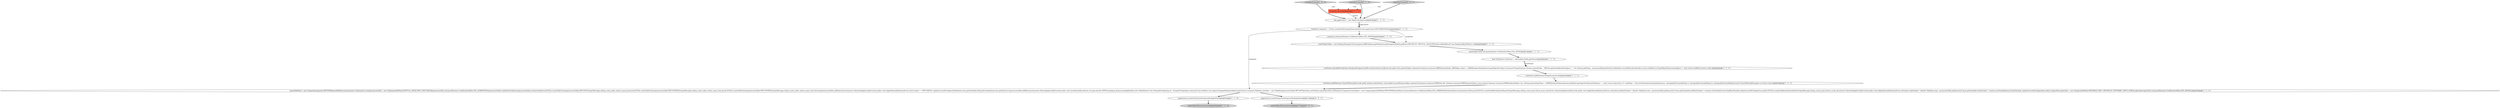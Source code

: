 digraph {
10 [style = filled, label = "updateObjectPermissions(null)@@@82@@@['1', '1', '0']", fillcolor = lightgray, shape = ellipse image = "AAA0AAABBB1BBB"];
2 [style = filled, label = "createPartControl['1', '0', '0']", fillcolor = lightgray, shape = diamond image = "AAA0AAABBB1BBB"];
15 [style = filled, label = "updateObjectPermissions(null)@@@117@@@['0', '0', '1']", fillcolor = lightgray, shape = ellipse image = "AAA0AAABBB3BBB"];
17 [style = filled, label = "createPartControl['0', '0', '1']", fillcolor = lightgray, shape = diamond image = "AAA0AAABBB3BBB"];
6 [style = filled, label = "{permEditPanel = new Composite(composite,SWT.NONE)permEditPanel.setLayout(new GridLayout(1,true))permissionTable = new Table(permEditPanel,SWT.FULL_SELECTION | SWT.CHECK)permissionTable.setLayoutData(new GridData(GridData.FILL_HORIZONTAL))permissionTable.setHeaderVisible(true)permissionTable.setLinesVisible(true)UIUtils.createTableColumn(permissionTable,SWT.LEFT,PostgreMessages.dialog_create_table_column_name_permission)UIUtils.createTableColumn(permissionTable,SWT.CENTER,PostgreMessages.dialog_create_table_column_name_with_garant)UIUtils.createTableColumn(permissionTable,SWT.CENTER,PostgreMessages.dialog_create_table_column_name_with_hierarchy)permissionTable.addSelectionListener(new SelectionAdapter(){@Override public void widgetSelected(SelectionEvent e){if (e.detail == SWT.CHECK) {updateCurrentPrivileges(((TableItem)e.item).getChecked(),(PostgrePrivilegeType)e.item.getData())}}})permissionTable.addMouseListener(new MouseAdapter(){@Override public void mouseDown(MouseEvent e){super.edu.fdu.CPPDG.tinypdg.pe.ExpressionInfo@f2a0de}})if (!isRoleEditor()) {for (PostgrePrivilegeType pt : PostgrePrivilegeType.values()){if (!pt.isValid() || !pt.supportsType(getDatabaseObject().getClass())) {continue}TableItem privItem = new TableItem(permissionTable,SWT.LEFT)privItem.setText(0,pt.name())privItem.setData(pt)}}Composite buttonPanel = new Composite(permEditPanel,SWT.NONE)buttonPanel.setLayoutData(new GridData(GridData.FILL_HORIZONTAL))buttonPanel.setLayout(new RowLayout())UIUtils.createPushButton(buttonPanel,PostgreMessages.dialog_create_push_button_grant_all,null,new SelectionAdapter(){@Override public void widgetSelected(SelectionEvent e){boolean hadNonChecked = falsefor (TableItem item : permissionTable.getItems()){if (!item.getChecked()) hadNonChecked = trueitem.setChecked(true)}if (hadNonChecked) updateCurrentPrivileges(true,null)}})UIUtils.createPushButton(buttonPanel,PostgreMessages.dialog_create_push_button_revoke_all,null,new SelectionAdapter(){@Override public void widgetSelected(SelectionEvent e){boolean hadChecked = falsefor (TableItem item : permissionTable.getItems()){if (item.getChecked()) hadChecked = trueitem.setChecked(false)}if (hadChecked) {updateCurrentPrivileges(false,null)}}})objectDescriptionText = new Text(permEditPanel,SWT.READ_ONLY | SWT.MULTI | SWT.WRAP | SWT.V_SCROLL)objectDescriptionText.setLayoutData(new GridData(GridData.FILL_BOTH))}@@@52@@@['1', '1', '1']", fillcolor = white, shape = ellipse image = "AAA0AAABBB1BBB"];
4 [style = filled, label = "treeViewer.addSelectionChangedListener(null)@@@29@@@['1', '1', '1']", fillcolor = white, shape = ellipse image = "AAA0AAABBB1BBB"];
1 [style = filled, label = "final TreeViewer treeViewer = roleOrObjectTable.getViewer()@@@8@@@['1', '1', '1']", fillcolor = white, shape = ellipse image = "AAA0AAABBB1BBB"];
7 [style = filled, label = "SashForm composite = UIUtils.createPartDivider(getSite().getPart(),this.pageControl,SWT.HORIZONTAL)@@@4@@@['1', '1', '1']", fillcolor = white, shape = ellipse image = "AAA0AAABBB1BBB"];
9 [style = filled, label = "pageControl.createOrSubstituteProgressPanel(getSite())@@@81@@@['1', '1', '0']", fillcolor = white, shape = ellipse image = "AAA0AAABBB1BBB"];
0 [style = filled, label = "this.pageControl = new PageControl(parent)@@@3@@@['1', '1', '1']", fillcolor = white, shape = ellipse image = "AAA0AAABBB1BBB"];
3 [style = filled, label = "roleOrObjectTable = new DatabaseNavigatorTree(composite,DBWorkbench.getPlatform().getNavigatorModel().getRoot(),SWT.MULTI | SWT.FULL_SELECTION,false,isRoleEditor()? new DatabaseObjectFilter(): null)@@@6@@@['1', '1', '1']", fillcolor = white, shape = ellipse image = "AAA0AAABBB1BBB"];
14 [style = filled, label = "createPartControl['0', '1', '0']", fillcolor = lightgray, shape = diamond image = "AAA0AAABBB2BBB"];
16 [style = filled, label = "pageControl.createOrSubstituteProgressPanel(getSite())@@@116@@@['0', '0', '1']", fillcolor = white, shape = ellipse image = "AAA0AAABBB3BBB"];
13 [style = filled, label = "treeViewer.addFilter(new ViewerFilter(){@Override public boolean select(Viewer viewer,Object parentElement,Object element){if (element instanceof DBNNode && !(element instanceof DBNDatabaseNode)) {return false}if (element instanceof DBNDatabaseFolder) {try {String elementTypeName = ((DBNDatabaseFolder)element).getMeta().getType()if (elementTypeName == null) {return false}Class<?> childType = Class.forName(elementTypeName)return .isAssignableFrom(childType) || .isAssignableFrom(childType) || .isAssignableFrom(childType)}catch (ClassNotFoundException e) }return true}})@@@30@@@['1', '1', '1']", fillcolor = white, shape = ellipse image = "AAA0AAABBB1BBB"];
8 [style = filled, label = "Composite parent@@@2@@@['1', '1', '1']", fillcolor = tomato, shape = box image = "AAA0AAABBB1BBB"];
11 [style = filled, label = "composite.setLayoutData(new GridData(GridData.FILL_BOTH))@@@5@@@['1', '1', '1']", fillcolor = white, shape = ellipse image = "AAA0AAABBB1BBB"];
5 [style = filled, label = "roleOrObjectTable.setLayoutData(new GridData(GridData.FILL_BOTH))@@@7@@@['1', '1', '1']", fillcolor = white, shape = ellipse image = "AAA0AAABBB1BBB"];
12 [style = filled, label = "treeViewer.setLabelProvider(new DatabaseNavigatorLabelProvider(treeViewer){@Override public Font getFont(Object element){if (element instanceof DBNDatabaseNode) {DBSObject object = ((DBNDatabaseNode)element).getObject()if (object instanceof PostgreSchema) {String schemaPrefix = DBUtils.getQuotedIdentifier(object) + \".\"for (String tableName : permissionMap.keySet()){if (tableName.startsWith(schemaPrefix)) {return boldFont}}}if (getObjectPermissions(object) != null) {return boldFont}}return null}})@@@9@@@['1', '1', '1']", fillcolor = white, shape = ellipse image = "AAA0AAABBB1BBB"];
11->3 [style = bold, label=""];
2->8 [style = dotted, label="true"];
0->7 [style = bold, label=""];
1->12 [style = bold, label=""];
5->1 [style = bold, label=""];
12->4 [style = bold, label=""];
13->6 [style = bold, label=""];
1->12 [style = solid, label="treeViewer"];
0->7 [style = solid, label="pageControl"];
16->15 [style = bold, label=""];
14->8 [style = dotted, label="true"];
14->0 [style = bold, label=""];
7->3 [style = solid, label="composite"];
7->11 [style = bold, label=""];
8->0 [style = solid, label="parent"];
3->5 [style = bold, label=""];
6->9 [style = bold, label=""];
7->6 [style = solid, label="composite"];
6->16 [style = bold, label=""];
17->8 [style = dotted, label="true"];
4->13 [style = bold, label=""];
2->0 [style = bold, label=""];
17->0 [style = bold, label=""];
9->10 [style = bold, label=""];
}
